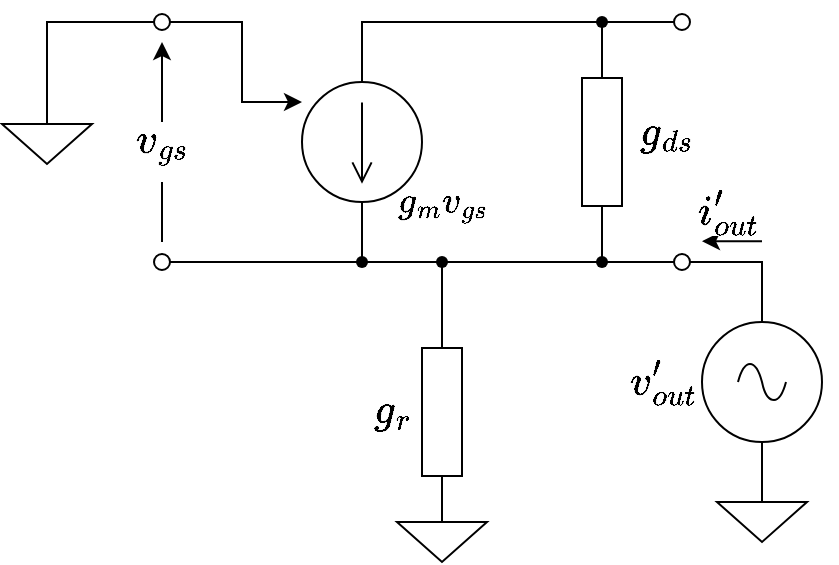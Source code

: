 <mxfile version="24.1.0" type="device">
  <diagram name="ページ1" id="OXOej1m8hmkwoumKmXQp">
    <mxGraphModel dx="824" dy="620" grid="1" gridSize="10" guides="1" tooltips="1" connect="1" arrows="1" fold="1" page="1" pageScale="1" pageWidth="827" pageHeight="1169" math="1" shadow="0">
      <root>
        <mxCell id="0" />
        <mxCell id="1" parent="0" />
        <mxCell id="_adTdZ9gG_cl6HBMPqju-7" value="`g_{m}v_{gs}`" style="text;html=1;align=center;verticalAlign=middle;resizable=0;points=[];autosize=1;strokeColor=none;fillColor=none;fontFamily=Times New Roman;fontSize=18;fontColor=default;labelBackgroundColor=default;" vertex="1" parent="1">
          <mxGeometry x="690" y="410" width="140" height="40" as="geometry" />
        </mxCell>
        <mxCell id="_adTdZ9gG_cl6HBMPqju-2" value="" style="pointerEvents=1;verticalLabelPosition=bottom;shadow=0;dashed=0;align=center;html=1;verticalAlign=top;shape=mxgraph.electrical.signal_sources.source;aspect=fixed;points=[[0.5,0,0],[1,0.5,0],[0.5,1,0],[0,0.5,0]];elSignalType=dc1;direction=south;" vertex="1" parent="1">
          <mxGeometry x="690" y="370" width="60" height="60" as="geometry" />
        </mxCell>
        <mxCell id="_adTdZ9gG_cl6HBMPqju-4" style="edgeStyle=orthogonalEdgeStyle;rounded=0;orthogonalLoop=1;jettySize=auto;html=1;exitX=1;exitY=0.5;exitDx=0;exitDy=0;" edge="1" parent="1" source="_adTdZ9gG_cl6HBMPqju-3" target="_adTdZ9gG_cl6HBMPqju-2">
          <mxGeometry relative="1" as="geometry">
            <mxPoint x="680" y="380" as="targetPoint" />
            <Array as="points">
              <mxPoint x="660" y="340" />
              <mxPoint x="660" y="380" />
            </Array>
          </mxGeometry>
        </mxCell>
        <mxCell id="_adTdZ9gG_cl6HBMPqju-3" value="" style="verticalLabelPosition=bottom;shadow=0;dashed=0;align=center;html=1;verticalAlign=top;strokeWidth=1;shape=ellipse;perimeter=ellipsePerimeter;fontFamily=Helvetica;fontSize=11;fontColor=default;labelBackgroundColor=default;aspect=fixed;" vertex="1" parent="1">
          <mxGeometry x="616" y="336" width="8" height="8" as="geometry" />
        </mxCell>
        <mxCell id="_adTdZ9gG_cl6HBMPqju-5" value="" style="verticalLabelPosition=bottom;shadow=0;dashed=0;align=center;html=1;verticalAlign=top;strokeWidth=1;shape=ellipse;perimeter=ellipsePerimeter;fontFamily=Helvetica;fontSize=11;fontColor=default;labelBackgroundColor=default;aspect=fixed;" vertex="1" parent="1">
          <mxGeometry x="616" y="456" width="8" height="8" as="geometry" />
        </mxCell>
        <mxCell id="_adTdZ9gG_cl6HBMPqju-6" value="" style="pointerEvents=1;verticalLabelPosition=bottom;shadow=0;dashed=0;align=center;html=1;verticalAlign=top;shape=mxgraph.electrical.resistors.resistor_1;fontFamily=Times New Roman;fontSize=14;fontColor=default;labelBackgroundColor=default;fillColor=none;gradientColor=none;direction=south;" vertex="1" parent="1">
          <mxGeometry x="830" y="350" width="20" height="100" as="geometry" />
        </mxCell>
        <mxCell id="_adTdZ9gG_cl6HBMPqju-9" value="" style="pointerEvents=1;verticalLabelPosition=bottom;shadow=0;dashed=0;align=center;html=1;verticalAlign=top;shape=mxgraph.electrical.resistors.resistor_1;fontFamily=Times New Roman;fontSize=14;fontColor=default;labelBackgroundColor=default;fillColor=none;gradientColor=none;direction=south;" vertex="1" parent="1">
          <mxGeometry x="750" y="485" width="20" height="100" as="geometry" />
        </mxCell>
        <mxCell id="_adTdZ9gG_cl6HBMPqju-10" value="" style="verticalLabelPosition=bottom;shadow=0;dashed=0;align=center;html=1;verticalAlign=top;strokeWidth=1;shape=ellipse;perimeter=ellipsePerimeter;fontFamily=Helvetica;fontSize=11;fontColor=default;labelBackgroundColor=default;aspect=fixed;" vertex="1" parent="1">
          <mxGeometry x="876" y="336" width="8" height="8" as="geometry" />
        </mxCell>
        <mxCell id="_adTdZ9gG_cl6HBMPqju-11" value="" style="verticalLabelPosition=bottom;shadow=0;dashed=0;align=center;html=1;verticalAlign=top;strokeWidth=1;shape=ellipse;perimeter=ellipsePerimeter;fontFamily=Helvetica;fontSize=11;fontColor=default;labelBackgroundColor=default;aspect=fixed;" vertex="1" parent="1">
          <mxGeometry x="876" y="456" width="8" height="8" as="geometry" />
        </mxCell>
        <mxCell id="_adTdZ9gG_cl6HBMPqju-12" value="" style="shape=waypoint;sketch=0;fillStyle=solid;size=6;pointerEvents=1;points=[];fillColor=none;resizable=0;rotatable=0;perimeter=centerPerimeter;snapToPoint=1;fontFamily=Helvetica;fontSize=11;fontColor=default;labelBackgroundColor=default;" vertex="1" parent="1">
          <mxGeometry x="750" y="450" width="20" height="20" as="geometry" />
        </mxCell>
        <mxCell id="_adTdZ9gG_cl6HBMPqju-13" value="" style="shape=waypoint;sketch=0;fillStyle=solid;size=6;pointerEvents=1;points=[];fillColor=none;resizable=0;rotatable=0;perimeter=centerPerimeter;snapToPoint=1;fontFamily=Helvetica;fontSize=11;fontColor=default;labelBackgroundColor=default;" vertex="1" parent="1">
          <mxGeometry x="710" y="450" width="20" height="20" as="geometry" />
        </mxCell>
        <mxCell id="_adTdZ9gG_cl6HBMPqju-14" style="edgeStyle=orthogonalEdgeStyle;rounded=0;orthogonalLoop=1;jettySize=auto;html=1;exitX=1;exitY=0.5;exitDx=0;exitDy=0;entryX=-0.022;entryY=0.394;entryDx=0;entryDy=0;entryPerimeter=0;endArrow=none;endFill=0;" edge="1" parent="1" source="_adTdZ9gG_cl6HBMPqju-5" target="_adTdZ9gG_cl6HBMPqju-13">
          <mxGeometry relative="1" as="geometry" />
        </mxCell>
        <mxCell id="_adTdZ9gG_cl6HBMPqju-16" style="edgeStyle=orthogonalEdgeStyle;rounded=0;orthogonalLoop=1;jettySize=auto;html=1;exitX=1;exitY=0.5;exitDx=0;exitDy=0;exitPerimeter=0;entryX=0.548;entryY=0.011;entryDx=0;entryDy=0;entryPerimeter=0;strokeColor=default;align=center;verticalAlign=middle;fontFamily=Helvetica;fontSize=11;fontColor=default;labelBackgroundColor=default;endArrow=none;endFill=0;" edge="1" parent="1" source="_adTdZ9gG_cl6HBMPqju-2" target="_adTdZ9gG_cl6HBMPqju-13">
          <mxGeometry relative="1" as="geometry" />
        </mxCell>
        <mxCell id="_adTdZ9gG_cl6HBMPqju-17" style="edgeStyle=orthogonalEdgeStyle;rounded=0;orthogonalLoop=1;jettySize=auto;html=1;entryX=0.087;entryY=0.456;entryDx=0;entryDy=0;entryPerimeter=0;strokeColor=default;align=center;verticalAlign=middle;fontFamily=Helvetica;fontSize=11;fontColor=default;labelBackgroundColor=default;endArrow=none;endFill=0;" edge="1" parent="1" source="_adTdZ9gG_cl6HBMPqju-13" target="_adTdZ9gG_cl6HBMPqju-12">
          <mxGeometry relative="1" as="geometry" />
        </mxCell>
        <mxCell id="_adTdZ9gG_cl6HBMPqju-18" style="edgeStyle=orthogonalEdgeStyle;rounded=0;orthogonalLoop=1;jettySize=auto;html=1;entryX=0;entryY=0.5;entryDx=0;entryDy=0;entryPerimeter=0;strokeColor=default;align=center;verticalAlign=middle;fontFamily=Helvetica;fontSize=11;fontColor=default;labelBackgroundColor=default;endArrow=none;endFill=0;" edge="1" parent="1" source="_adTdZ9gG_cl6HBMPqju-12" target="_adTdZ9gG_cl6HBMPqju-9">
          <mxGeometry relative="1" as="geometry" />
        </mxCell>
        <mxCell id="_adTdZ9gG_cl6HBMPqju-19" value="" style="shape=waypoint;sketch=0;fillStyle=solid;size=6;pointerEvents=1;points=[];fillColor=none;resizable=0;rotatable=0;perimeter=centerPerimeter;snapToPoint=1;fontFamily=Helvetica;fontSize=11;fontColor=default;labelBackgroundColor=default;" vertex="1" parent="1">
          <mxGeometry x="830" y="450" width="20" height="20" as="geometry" />
        </mxCell>
        <mxCell id="_adTdZ9gG_cl6HBMPqju-20" style="edgeStyle=orthogonalEdgeStyle;rounded=0;orthogonalLoop=1;jettySize=auto;html=1;entryX=0.072;entryY=0.527;entryDx=0;entryDy=0;entryPerimeter=0;strokeColor=default;align=center;verticalAlign=middle;fontFamily=Helvetica;fontSize=11;fontColor=default;labelBackgroundColor=default;endArrow=none;endFill=0;" edge="1" parent="1" source="_adTdZ9gG_cl6HBMPqju-12" target="_adTdZ9gG_cl6HBMPqju-19">
          <mxGeometry relative="1" as="geometry" />
        </mxCell>
        <mxCell id="_adTdZ9gG_cl6HBMPqju-21" style="edgeStyle=orthogonalEdgeStyle;rounded=0;orthogonalLoop=1;jettySize=auto;html=1;entryX=1;entryY=0.5;entryDx=0;entryDy=0;entryPerimeter=0;strokeColor=default;align=center;verticalAlign=middle;fontFamily=Helvetica;fontSize=11;fontColor=default;labelBackgroundColor=default;endArrow=none;endFill=0;" edge="1" parent="1" source="_adTdZ9gG_cl6HBMPqju-19" target="_adTdZ9gG_cl6HBMPqju-6">
          <mxGeometry relative="1" as="geometry" />
        </mxCell>
        <mxCell id="_adTdZ9gG_cl6HBMPqju-22" style="edgeStyle=orthogonalEdgeStyle;rounded=0;orthogonalLoop=1;jettySize=auto;html=1;exitX=0;exitY=0.5;exitDx=0;exitDy=0;entryX=0.97;entryY=0.566;entryDx=0;entryDy=0;entryPerimeter=0;strokeColor=default;align=center;verticalAlign=middle;fontFamily=Helvetica;fontSize=11;fontColor=default;labelBackgroundColor=default;endArrow=none;endFill=0;" edge="1" parent="1" source="_adTdZ9gG_cl6HBMPqju-11" target="_adTdZ9gG_cl6HBMPqju-19">
          <mxGeometry relative="1" as="geometry" />
        </mxCell>
        <mxCell id="_adTdZ9gG_cl6HBMPqju-23" value="" style="shape=waypoint;sketch=0;fillStyle=solid;size=6;pointerEvents=1;points=[];fillColor=none;resizable=0;rotatable=0;perimeter=centerPerimeter;snapToPoint=1;fontFamily=Helvetica;fontSize=11;fontColor=default;labelBackgroundColor=default;" vertex="1" parent="1">
          <mxGeometry x="830" y="330" width="20" height="20" as="geometry" />
        </mxCell>
        <mxCell id="_adTdZ9gG_cl6HBMPqju-24" style="edgeStyle=orthogonalEdgeStyle;rounded=0;orthogonalLoop=1;jettySize=auto;html=1;exitX=0;exitY=0.5;exitDx=0;exitDy=0;exitPerimeter=0;entryX=0.514;entryY=0.912;entryDx=0;entryDy=0;entryPerimeter=0;strokeColor=default;align=center;verticalAlign=middle;fontFamily=Helvetica;fontSize=11;fontColor=default;labelBackgroundColor=default;endArrow=none;endFill=0;" edge="1" parent="1" source="_adTdZ9gG_cl6HBMPqju-6" target="_adTdZ9gG_cl6HBMPqju-23">
          <mxGeometry relative="1" as="geometry" />
        </mxCell>
        <mxCell id="_adTdZ9gG_cl6HBMPqju-25" style="edgeStyle=orthogonalEdgeStyle;rounded=0;orthogonalLoop=1;jettySize=auto;html=1;exitX=0;exitY=0.5;exitDx=0;exitDy=0;entryX=1.011;entryY=0.558;entryDx=0;entryDy=0;entryPerimeter=0;strokeColor=default;align=center;verticalAlign=middle;fontFamily=Helvetica;fontSize=11;fontColor=default;labelBackgroundColor=default;endArrow=none;endFill=0;" edge="1" parent="1" source="_adTdZ9gG_cl6HBMPqju-10" target="_adTdZ9gG_cl6HBMPqju-23">
          <mxGeometry relative="1" as="geometry" />
        </mxCell>
        <mxCell id="_adTdZ9gG_cl6HBMPqju-26" style="edgeStyle=orthogonalEdgeStyle;rounded=0;orthogonalLoop=1;jettySize=auto;html=1;exitX=0;exitY=0.5;exitDx=0;exitDy=0;exitPerimeter=0;entryX=0.035;entryY=0.455;entryDx=0;entryDy=0;entryPerimeter=0;strokeColor=default;align=center;verticalAlign=middle;fontFamily=Helvetica;fontSize=11;fontColor=default;labelBackgroundColor=default;endArrow=none;endFill=0;" edge="1" parent="1" source="_adTdZ9gG_cl6HBMPqju-2" target="_adTdZ9gG_cl6HBMPqju-23">
          <mxGeometry relative="1" as="geometry">
            <Array as="points">
              <mxPoint x="720" y="340" />
            </Array>
          </mxGeometry>
        </mxCell>
        <mxCell id="_adTdZ9gG_cl6HBMPqju-28" value="" style="pointerEvents=1;verticalLabelPosition=bottom;shadow=0;dashed=0;align=center;html=1;verticalAlign=top;shape=mxgraph.electrical.signal_sources.signal_ground;fontFamily=Helvetica;fontSize=11;fontColor=default;labelBackgroundColor=default;" vertex="1" parent="1">
          <mxGeometry x="540.0" y="381" width="45" height="30" as="geometry" />
        </mxCell>
        <mxCell id="_adTdZ9gG_cl6HBMPqju-30" value="" style="pointerEvents=1;verticalLabelPosition=bottom;shadow=0;dashed=0;align=center;html=1;verticalAlign=top;shape=mxgraph.electrical.signal_sources.signal_ground;fontFamily=Helvetica;fontSize=11;fontColor=default;labelBackgroundColor=default;" vertex="1" parent="1">
          <mxGeometry x="737.5" y="580" width="45" height="30" as="geometry" />
        </mxCell>
        <mxCell id="_adTdZ9gG_cl6HBMPqju-33" style="edgeStyle=orthogonalEdgeStyle;rounded=0;orthogonalLoop=1;jettySize=auto;html=1;exitX=0.5;exitY=0;exitDx=0;exitDy=0;exitPerimeter=0;entryX=1;entryY=0.5;entryDx=0;entryDy=0;strokeColor=default;align=center;verticalAlign=middle;fontFamily=Helvetica;fontSize=11;fontColor=default;labelBackgroundColor=default;endArrow=none;endFill=0;" edge="1" parent="1" source="_adTdZ9gG_cl6HBMPqju-31" target="_adTdZ9gG_cl6HBMPqju-11">
          <mxGeometry relative="1" as="geometry" />
        </mxCell>
        <mxCell id="_adTdZ9gG_cl6HBMPqju-31" value="" style="pointerEvents=1;verticalLabelPosition=bottom;shadow=0;dashed=0;align=center;html=1;verticalAlign=top;shape=mxgraph.electrical.signal_sources.source;aspect=fixed;points=[[0.5,0,0],[1,0.5,0],[0.5,1,0],[0,0.5,0]];elSignalType=ac;fontFamily=Helvetica;fontSize=11;fontColor=default;labelBackgroundColor=default;" vertex="1" parent="1">
          <mxGeometry x="890" y="490" width="60" height="60" as="geometry" />
        </mxCell>
        <mxCell id="_adTdZ9gG_cl6HBMPqju-32" value="" style="pointerEvents=1;verticalLabelPosition=bottom;shadow=0;dashed=0;align=center;html=1;verticalAlign=top;shape=mxgraph.electrical.signal_sources.signal_ground;fontFamily=Helvetica;fontSize=11;fontColor=default;labelBackgroundColor=default;" vertex="1" parent="1">
          <mxGeometry x="897.5" y="570" width="45" height="30" as="geometry" />
        </mxCell>
        <mxCell id="_adTdZ9gG_cl6HBMPqju-34" style="edgeStyle=orthogonalEdgeStyle;rounded=0;orthogonalLoop=1;jettySize=auto;html=1;exitX=0.5;exitY=1;exitDx=0;exitDy=0;exitPerimeter=0;entryX=0.5;entryY=0;entryDx=0;entryDy=0;entryPerimeter=0;strokeColor=default;align=center;verticalAlign=middle;fontFamily=Helvetica;fontSize=11;fontColor=default;labelBackgroundColor=default;endArrow=none;endFill=0;" edge="1" parent="1" source="_adTdZ9gG_cl6HBMPqju-31" target="_adTdZ9gG_cl6HBMPqju-32">
          <mxGeometry relative="1" as="geometry" />
        </mxCell>
        <mxCell id="_adTdZ9gG_cl6HBMPqju-35" value="" style="endArrow=none;html=1;rounded=0;strokeColor=default;align=center;verticalAlign=middle;fontFamily=Helvetica;fontSize=11;fontColor=default;labelBackgroundColor=default;" edge="1" parent="1">
          <mxGeometry width="50" height="50" relative="1" as="geometry">
            <mxPoint x="620" y="450" as="sourcePoint" />
            <mxPoint x="620" y="420" as="targetPoint" />
          </mxGeometry>
        </mxCell>
        <mxCell id="_adTdZ9gG_cl6HBMPqju-36" style="edgeStyle=orthogonalEdgeStyle;rounded=0;orthogonalLoop=1;jettySize=auto;html=1;exitX=0;exitY=0.5;exitDx=0;exitDy=0;entryX=0.5;entryY=0;entryDx=0;entryDy=0;entryPerimeter=0;strokeColor=default;align=center;verticalAlign=middle;fontFamily=Helvetica;fontSize=11;fontColor=default;labelBackgroundColor=default;endArrow=none;endFill=0;" edge="1" parent="1" source="_adTdZ9gG_cl6HBMPqju-3" target="_adTdZ9gG_cl6HBMPqju-28">
          <mxGeometry relative="1" as="geometry" />
        </mxCell>
        <mxCell id="_adTdZ9gG_cl6HBMPqju-37" value="`v_{gs}`" style="text;html=1;align=center;verticalAlign=middle;resizable=0;points=[];autosize=1;strokeColor=none;fillColor=none;fontFamily=Helvetica;fontSize=18;fontColor=default;labelBackgroundColor=default;" vertex="1" parent="1">
          <mxGeometry x="575" y="380" width="90" height="40" as="geometry" />
        </mxCell>
        <mxCell id="_adTdZ9gG_cl6HBMPqju-38" value="" style="endArrow=classic;html=1;rounded=0;strokeColor=default;align=center;verticalAlign=middle;fontFamily=Helvetica;fontSize=11;fontColor=default;labelBackgroundColor=default;" edge="1" parent="1">
          <mxGeometry width="50" height="50" relative="1" as="geometry">
            <mxPoint x="620" y="390" as="sourcePoint" />
            <mxPoint x="620" y="350" as="targetPoint" />
          </mxGeometry>
        </mxCell>
        <mxCell id="_adTdZ9gG_cl6HBMPqju-39" value="" style="endArrow=classic;html=1;rounded=0;strokeColor=default;align=center;verticalAlign=middle;fontFamily=Helvetica;fontSize=11;fontColor=default;labelBackgroundColor=default;" edge="1" parent="1">
          <mxGeometry width="50" height="50" relative="1" as="geometry">
            <mxPoint x="920" y="449.62" as="sourcePoint" />
            <mxPoint x="890" y="449.62" as="targetPoint" />
          </mxGeometry>
        </mxCell>
        <mxCell id="_adTdZ9gG_cl6HBMPqju-40" value="`i_{out}^{&#39;}`" style="text;html=1;align=center;verticalAlign=middle;resizable=0;points=[];autosize=1;strokeColor=none;fillColor=none;fontFamily=Helvetica;fontSize=18;fontColor=default;labelBackgroundColor=default;" vertex="1" parent="1">
          <mxGeometry x="847.5" y="415" width="110" height="40" as="geometry" />
        </mxCell>
        <mxCell id="_adTdZ9gG_cl6HBMPqju-41" value="`v_{out}^{&#39;}`" style="text;html=1;align=center;verticalAlign=middle;resizable=0;points=[];autosize=1;strokeColor=none;fillColor=none;fontFamily=Helvetica;fontSize=18;fontColor=default;labelBackgroundColor=default;" vertex="1" parent="1">
          <mxGeometry x="810" y="500" width="120" height="40" as="geometry" />
        </mxCell>
        <mxCell id="_adTdZ9gG_cl6HBMPqju-43" value="`g_{ds}`" style="text;html=1;align=center;verticalAlign=middle;resizable=0;points=[];autosize=1;strokeColor=none;fillColor=none;fontFamily=Helvetica;fontSize=18;fontColor=default;labelBackgroundColor=default;" vertex="1" parent="1">
          <mxGeometry x="827" y="376" width="90" height="40" as="geometry" />
        </mxCell>
        <mxCell id="_adTdZ9gG_cl6HBMPqju-44" value="`g_{r}`" style="text;html=1;align=center;verticalAlign=middle;resizable=0;points=[];autosize=1;strokeColor=none;fillColor=none;fontFamily=Helvetica;fontSize=18;fontColor=default;labelBackgroundColor=default;" vertex="1" parent="1">
          <mxGeometry x="700" y="515" width="70" height="40" as="geometry" />
        </mxCell>
      </root>
    </mxGraphModel>
  </diagram>
</mxfile>
